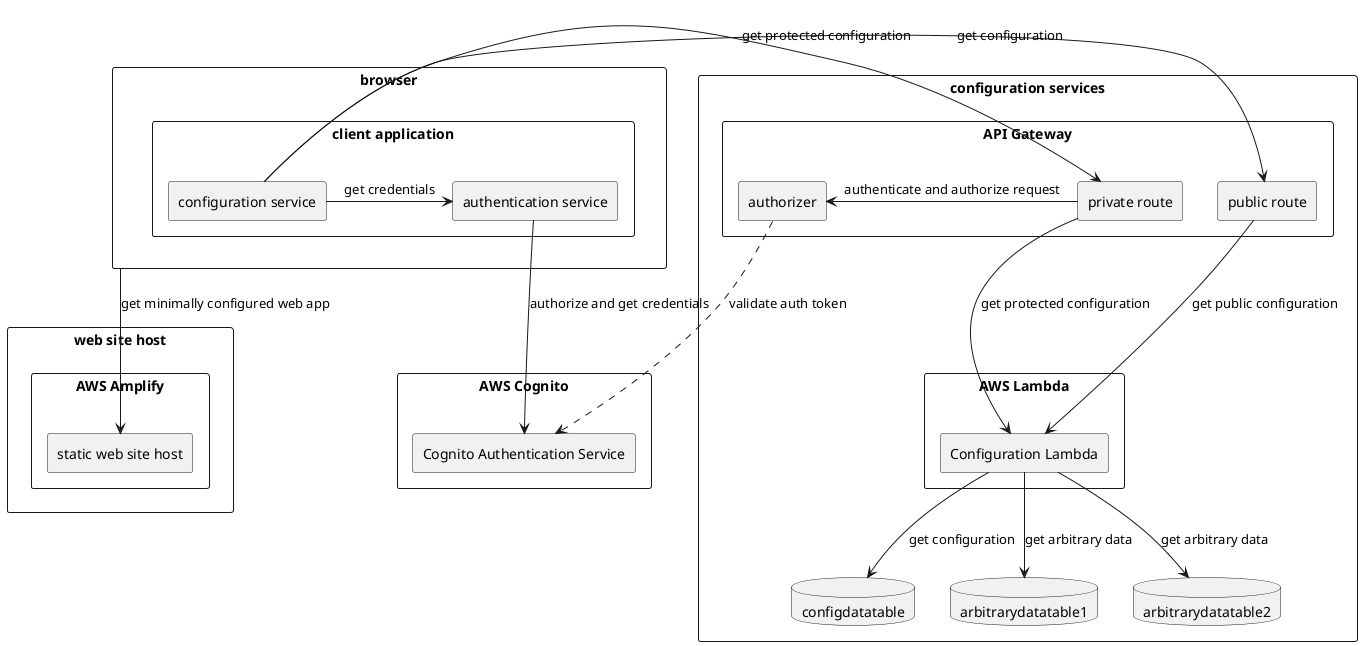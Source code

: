 @startuml
skinparam componentStyle rectangle
component "web site host" {
  component "AWS Amplify" {
    [static web site host] as StaticHost
  }
}
component "browser" as Browser {
  component "client application"  {
    [configuration service] as ClientConfigurationService
    [authentication service] as ClientAuthenticationService
  } 
}

component "configuration services" {
  component "API Gateway" {
    [public route] as PublicRoute
    [authorizer] as Authorizer
    [private route] as PrivateRoute
  }
  component "AWS Lambda" {
    [Configuration Lambda] as ConfigurationService
  }
  database configdatatable
  database arbitrarydatatable1
  database arbitrarydatatable2
}
component "AWS Cognito" {
  [Cognito Authentication Service] as CognitoAuth
}

Browser --> StaticHost : "get minimally configured web app"
ClientConfigurationService -> PublicRoute : "get configuration"
ClientConfigurationService -> PrivateRoute : "get protected configuration"
ClientConfigurationService -> ClientAuthenticationService : "get credentials"
ClientAuthenticationService -> CognitoAuth : "authorize and get credentials"

PrivateRoute -> Authorizer : "authenticate and authorize request"
Authorizer ..> CognitoAuth : "validate auth token"
PublicRoute --> ConfigurationService : "get public configuration"
PrivateRoute --> ConfigurationService : "get protected configuration"
ConfigurationService --> configdatatable : "get configuration"
ConfigurationService --> arbitrarydatatable1 : "get arbitrary data"
ConfigurationService --> arbitrarydatatable2 : "get arbitrary data"
@enduml
